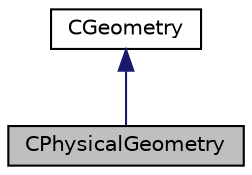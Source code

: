 digraph "CPhysicalGeometry"
{
 // LATEX_PDF_SIZE
  edge [fontname="Helvetica",fontsize="10",labelfontname="Helvetica",labelfontsize="10"];
  node [fontname="Helvetica",fontsize="10",shape=record];
  Node1 [label="CPhysicalGeometry",height=0.2,width=0.4,color="black", fillcolor="grey75", style="filled", fontcolor="black",tooltip="Class for reading a defining the primal grid which is read from the grid file in ...."];
  Node2 -> Node1 [dir="back",color="midnightblue",fontsize="10",style="solid",fontname="Helvetica"];
  Node2 [label="CGeometry",height=0.2,width=0.4,color="black", fillcolor="white", style="filled",URL="$classCGeometry.html",tooltip="Parent class for defining the geometry of the problem (complete geometry, multigrid agglomerated geom..."];
}
